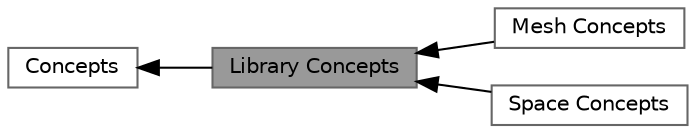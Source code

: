 digraph "Library Concepts"
{
 // LATEX_PDF_SIZE
  bgcolor="transparent";
  edge [fontname=Helvetica,fontsize=10,labelfontname=Helvetica,labelfontsize=10];
  node [fontname=Helvetica,fontsize=10,shape=box,height=0.2,width=0.4];
  rankdir=LR;
  Node2 [label="Concepts",height=0.2,width=0.4,color="grey40", fillcolor="white", style="filled",URL="$group__concepts.html",tooltip="List of concepts used in the library. They allow to discriminate between all the defined types of the..."];
  Node1 [label="Library Concepts",height=0.2,width=0.4,color="gray40", fillcolor="grey60", style="filled", fontcolor="black",tooltip="List of concepts for types that have been defined in this library. They are grouped in different cate..."];
  Node3 [label="Mesh Concepts",height=0.2,width=0.4,color="grey40", fillcolor="white", style="filled",URL="$group__mesh__concepts.html",tooltip="List of concepts for types related to the Mesh data structures of the library. They allow to discrimi..."];
  Node4 [label="Space Concepts",height=0.2,width=0.4,color="grey40", fillcolor="white", style="filled",URL="$group__space__concepts.html",tooltip="List of concepts for types related to the Spatial data structures of the library. They allow to discr..."];
  Node2->Node1 [shape=plaintext, dir="back", style="solid"];
  Node1->Node3 [shape=plaintext, dir="back", style="solid"];
  Node1->Node4 [shape=plaintext, dir="back", style="solid"];
}
